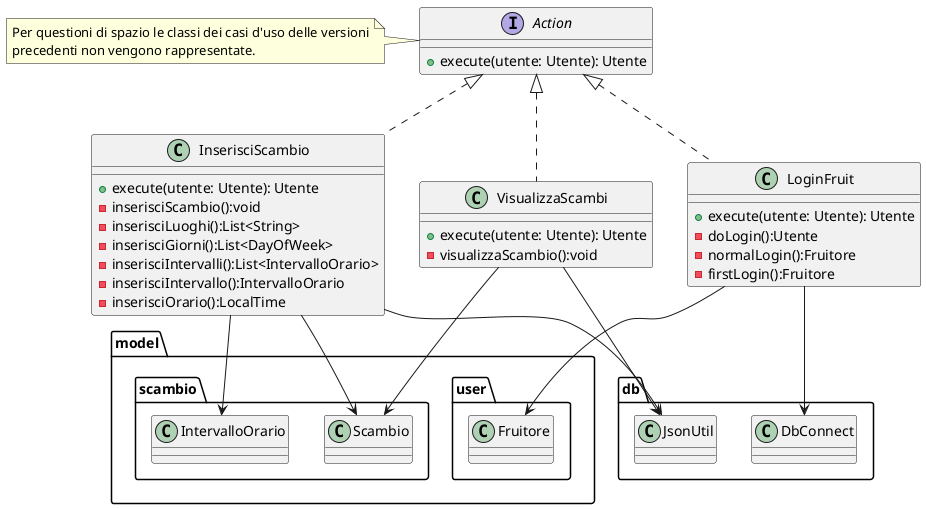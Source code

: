 @startuml controller



interface Action{
    +execute(utente: Utente): Utente
}

note left of Action
    Per questioni di spazio le classi dei casi d'uso delle versioni
    precedenti non vengono rappresentate.
endnote

class InserisciScambio implements Action{
    +execute(utente: Utente): Utente
    -inserisciScambio():void
    -inserisciLuoghi():List<String>
    -inserisciGiorni():List<DayOfWeek>
    -inserisciIntervalli():List<IntervalloOrario>
    -inserisciIntervallo():IntervalloOrario
    -inserisciOrario():LocalTime

}

class VisualizzaScambi implements Action{
    +execute(utente: Utente): Utente
    -visualizzaScambio():void
}

class LoginFruit implements Action{
    +execute(utente: Utente): Utente
    -doLogin():Utente
    -normalLogin():Fruitore
    -firstLogin():Fruitore
}

InserisciScambio --> model.scambio.IntervalloOrario
InserisciScambio --> model.scambio.Scambio
VisualizzaScambi --> model.scambio.Scambio
LoginFruit --> model.user.Fruitore
LoginFruit --> db.DbConnect
InserisciScambio --> db.JsonUtil
VisualizzaScambi --> db.JsonUtil

@enduml
